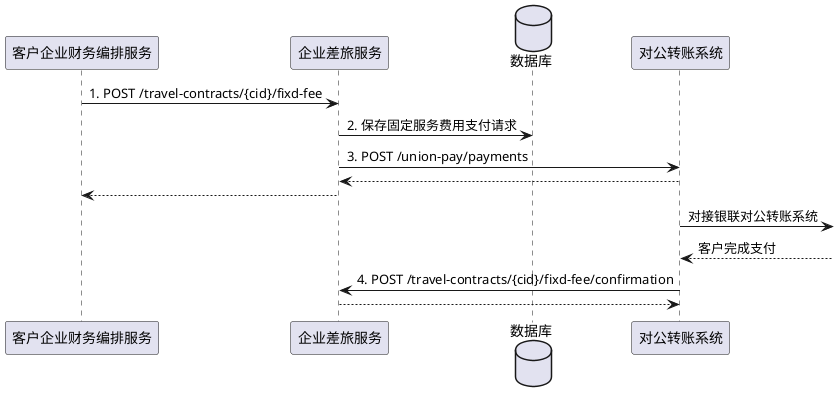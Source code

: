 @startuml

participant 客户企业财务编排服务 as f
participant 企业差旅服务 as t
database 数据库 as db
participant 对公转账系统 as u

f -> t: 1. POST /travel-contracts/{cid}/fixd-fee
t -> db: 2. 保存固定服务费用支付请求
t -> u: 3. POST /union-pay/payments
u --> t
t --> f
u -> : 对接银联对公转账系统
u <-- : 客户完成支付
u -> t: 4. POST /travel-contracts/{cid}/fixd-fee/confirmation
t --> u

@enduml